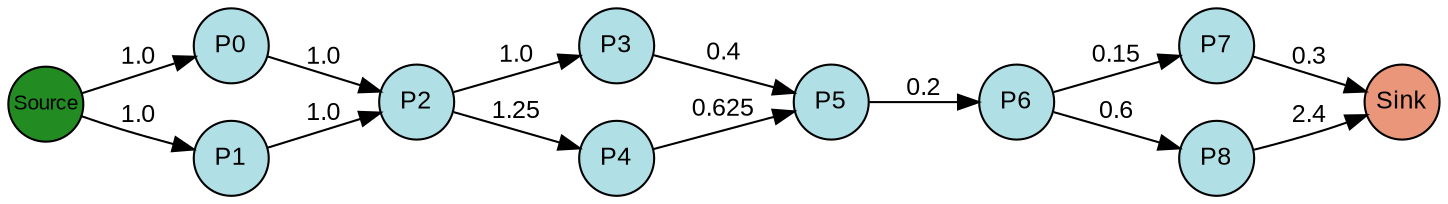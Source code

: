 digraph {
  splines=true;
node [margin=0 fontname=arial fontcolor=black fontsize=12 shape=circle width=0.5 fixedsize=true style=filled fillcolor=powderblue]
  1 [label="P0"]
  2 [label="P1"]
  3 [label="P2"]
  4 [label="P3"]
  5 [label="P4"]
  6 [label="P5"]
  7 [label="P6"]
  8 [label="P7"]
  9 [label="P8"]
  node [margin=0 fontname=arial fontcolor=black fontsize=10 shape=circle width=0.5 fixedsize=true style=filled fillcolor=forestgreen]
  10 [label="Source"]
  node [margin=0 fontname=arial fontcolor=black fontsize=12 shape=circle width=0.5 fixedsize=true style=filled fillcolor=darksalmon]
  11 [label="Sink"]
rankdir=LR
edge [margin=0 fontname=arial fontcolor=black fontsize=12]
   1 -> 3 [label="1.0"]
   2 -> 3 [label="1.0"]
   3 -> 4 [label="1.0"]
   3 -> 5 [label="1.25"]
   4 -> 6 [label="0.4"]
   5 -> 6 [label="0.625"]
   6 -> 7 [label="0.2"]
   7 -> 8 [label="0.15"]
   7 -> 9 [label="0.6"]
   10 -> 2 [label="1.0"]
   10 -> 1 [label="1.0"]
   9 -> 11 [label="2.4"]
   8 -> 11 [label="0.3"]

  {rank=same 10}
	{rank=same  1, 2 }
	{rank=same  3 }
	{rank=same  4, 5 }
	{rank=same  6 }
	{rank=same  7 }
	{rank=same  8, 9 }
  {rank=same 11}
}
